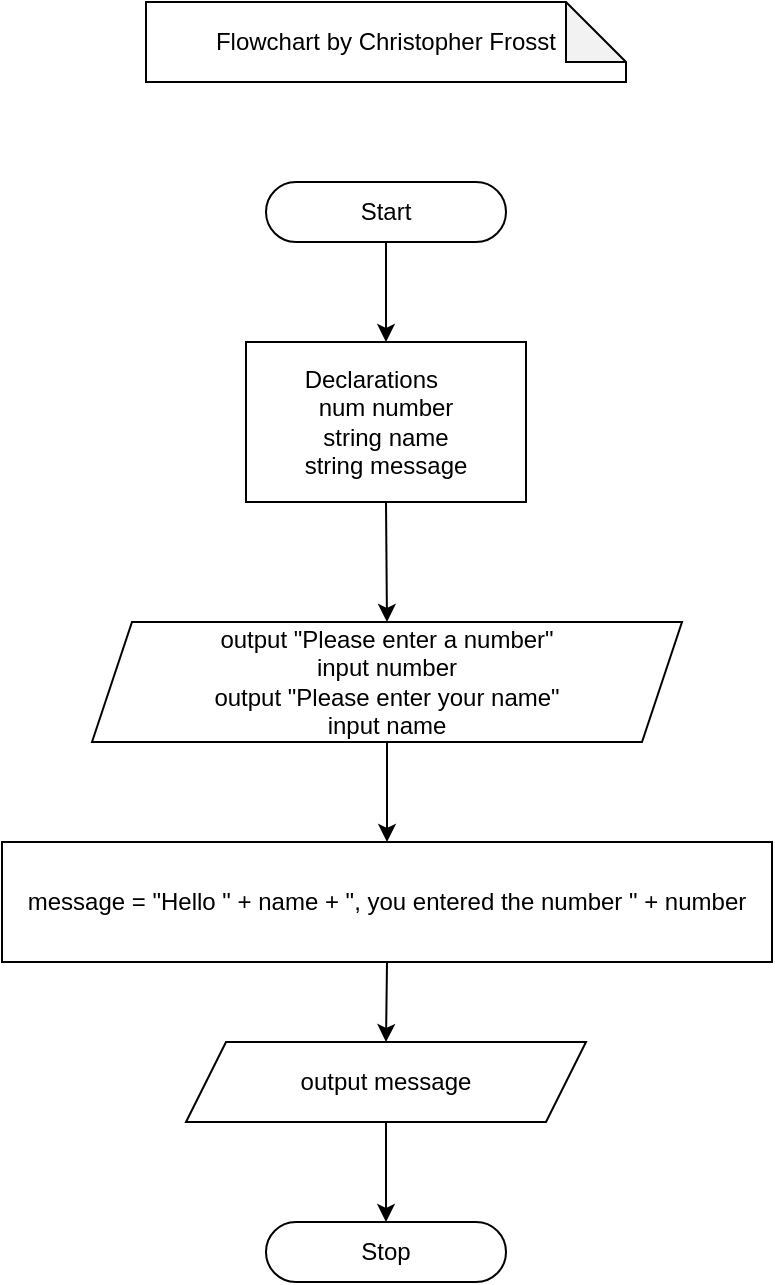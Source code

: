 <mxfile version="22.1.21" type="device">
  <diagram name="Page-1" id="r5fSbcHTFFjfGL8UQ65w">
    <mxGraphModel dx="1050" dy="717" grid="1" gridSize="10" guides="1" tooltips="1" connect="1" arrows="1" fold="1" page="1" pageScale="1" pageWidth="850" pageHeight="1100" math="0" shadow="0">
      <root>
        <mxCell id="0" />
        <mxCell id="1" parent="0" />
        <mxCell id="fwCqymdrBDUFDbBmZqoj-2" value="Start" style="rounded=1;whiteSpace=wrap;html=1;arcSize=50;" vertex="1" parent="1">
          <mxGeometry x="365" y="110" width="120" height="30" as="geometry" />
        </mxCell>
        <mxCell id="fwCqymdrBDUFDbBmZqoj-3" value="Flowchart by Christopher Frosst" style="shape=note;whiteSpace=wrap;html=1;backgroundOutline=1;darkOpacity=0.05;" vertex="1" parent="1">
          <mxGeometry x="305" y="20" width="240" height="40" as="geometry" />
        </mxCell>
        <mxCell id="fwCqymdrBDUFDbBmZqoj-4" value="" style="endArrow=classic;html=1;rounded=0;exitX=0.5;exitY=1;exitDx=0;exitDy=0;entryX=0.5;entryY=0;entryDx=0;entryDy=0;" edge="1" parent="1" source="fwCqymdrBDUFDbBmZqoj-2" target="fwCqymdrBDUFDbBmZqoj-7">
          <mxGeometry width="50" height="50" relative="1" as="geometry">
            <mxPoint x="400" y="390" as="sourcePoint" />
            <mxPoint x="426.25" y="160" as="targetPoint" />
          </mxGeometry>
        </mxCell>
        <mxCell id="fwCqymdrBDUFDbBmZqoj-7" value="&lt;div style=&quot;text-align: left;&quot;&gt;&lt;span style=&quot;background-color: initial;&quot;&gt;Declarations&lt;/span&gt;&lt;/div&gt;num number&lt;br&gt;string name&lt;br&gt;string message" style="rounded=0;whiteSpace=wrap;html=1;" vertex="1" parent="1">
          <mxGeometry x="355" y="190" width="140" height="80" as="geometry" />
        </mxCell>
        <mxCell id="fwCqymdrBDUFDbBmZqoj-8" value="output &quot;Please enter a number&quot;&lt;br&gt;input number&lt;br&gt;output &quot;Please enter your name&quot;&lt;br&gt;input name" style="shape=parallelogram;perimeter=parallelogramPerimeter;whiteSpace=wrap;html=1;fixedSize=1;" vertex="1" parent="1">
          <mxGeometry x="278" y="330" width="295" height="60" as="geometry" />
        </mxCell>
        <mxCell id="fwCqymdrBDUFDbBmZqoj-9" value="" style="endArrow=classic;html=1;rounded=0;exitX=0.5;exitY=1;exitDx=0;exitDy=0;entryX=0.5;entryY=0;entryDx=0;entryDy=0;" edge="1" parent="1" source="fwCqymdrBDUFDbBmZqoj-7" target="fwCqymdrBDUFDbBmZqoj-8">
          <mxGeometry width="50" height="50" relative="1" as="geometry">
            <mxPoint x="400" y="390" as="sourcePoint" />
            <mxPoint x="450" y="340" as="targetPoint" />
          </mxGeometry>
        </mxCell>
        <mxCell id="fwCqymdrBDUFDbBmZqoj-10" value="message = &quot;Hello &quot; + name + &quot;, you entered the number &quot; + number" style="rounded=0;whiteSpace=wrap;html=1;" vertex="1" parent="1">
          <mxGeometry x="233" y="440" width="385" height="60" as="geometry" />
        </mxCell>
        <mxCell id="fwCqymdrBDUFDbBmZqoj-11" value="" style="endArrow=classic;html=1;rounded=0;exitX=0.5;exitY=1;exitDx=0;exitDy=0;entryX=0.5;entryY=0;entryDx=0;entryDy=0;" edge="1" parent="1" source="fwCqymdrBDUFDbBmZqoj-8" target="fwCqymdrBDUFDbBmZqoj-10">
          <mxGeometry width="50" height="50" relative="1" as="geometry">
            <mxPoint x="400" y="390" as="sourcePoint" />
            <mxPoint x="450" y="340" as="targetPoint" />
          </mxGeometry>
        </mxCell>
        <mxCell id="fwCqymdrBDUFDbBmZqoj-12" value="output message" style="shape=parallelogram;perimeter=parallelogramPerimeter;whiteSpace=wrap;html=1;fixedSize=1;" vertex="1" parent="1">
          <mxGeometry x="325" y="540" width="200" height="40" as="geometry" />
        </mxCell>
        <mxCell id="fwCqymdrBDUFDbBmZqoj-13" value="" style="endArrow=classic;html=1;rounded=0;exitX=0.5;exitY=1;exitDx=0;exitDy=0;entryX=0.5;entryY=0;entryDx=0;entryDy=0;" edge="1" parent="1" source="fwCqymdrBDUFDbBmZqoj-10" target="fwCqymdrBDUFDbBmZqoj-12">
          <mxGeometry width="50" height="50" relative="1" as="geometry">
            <mxPoint x="200" y="640" as="sourcePoint" />
            <mxPoint x="250" y="590" as="targetPoint" />
          </mxGeometry>
        </mxCell>
        <mxCell id="fwCqymdrBDUFDbBmZqoj-14" value="Stop" style="rounded=1;whiteSpace=wrap;html=1;arcSize=50;" vertex="1" parent="1">
          <mxGeometry x="365" y="630" width="120" height="30" as="geometry" />
        </mxCell>
        <mxCell id="fwCqymdrBDUFDbBmZqoj-15" value="" style="endArrow=classic;html=1;rounded=0;exitX=0.5;exitY=1;exitDx=0;exitDy=0;entryX=0.5;entryY=0;entryDx=0;entryDy=0;" edge="1" parent="1" source="fwCqymdrBDUFDbBmZqoj-12" target="fwCqymdrBDUFDbBmZqoj-14">
          <mxGeometry width="50" height="50" relative="1" as="geometry">
            <mxPoint x="260" y="680" as="sourcePoint" />
            <mxPoint x="310" y="630" as="targetPoint" />
          </mxGeometry>
        </mxCell>
      </root>
    </mxGraphModel>
  </diagram>
</mxfile>
